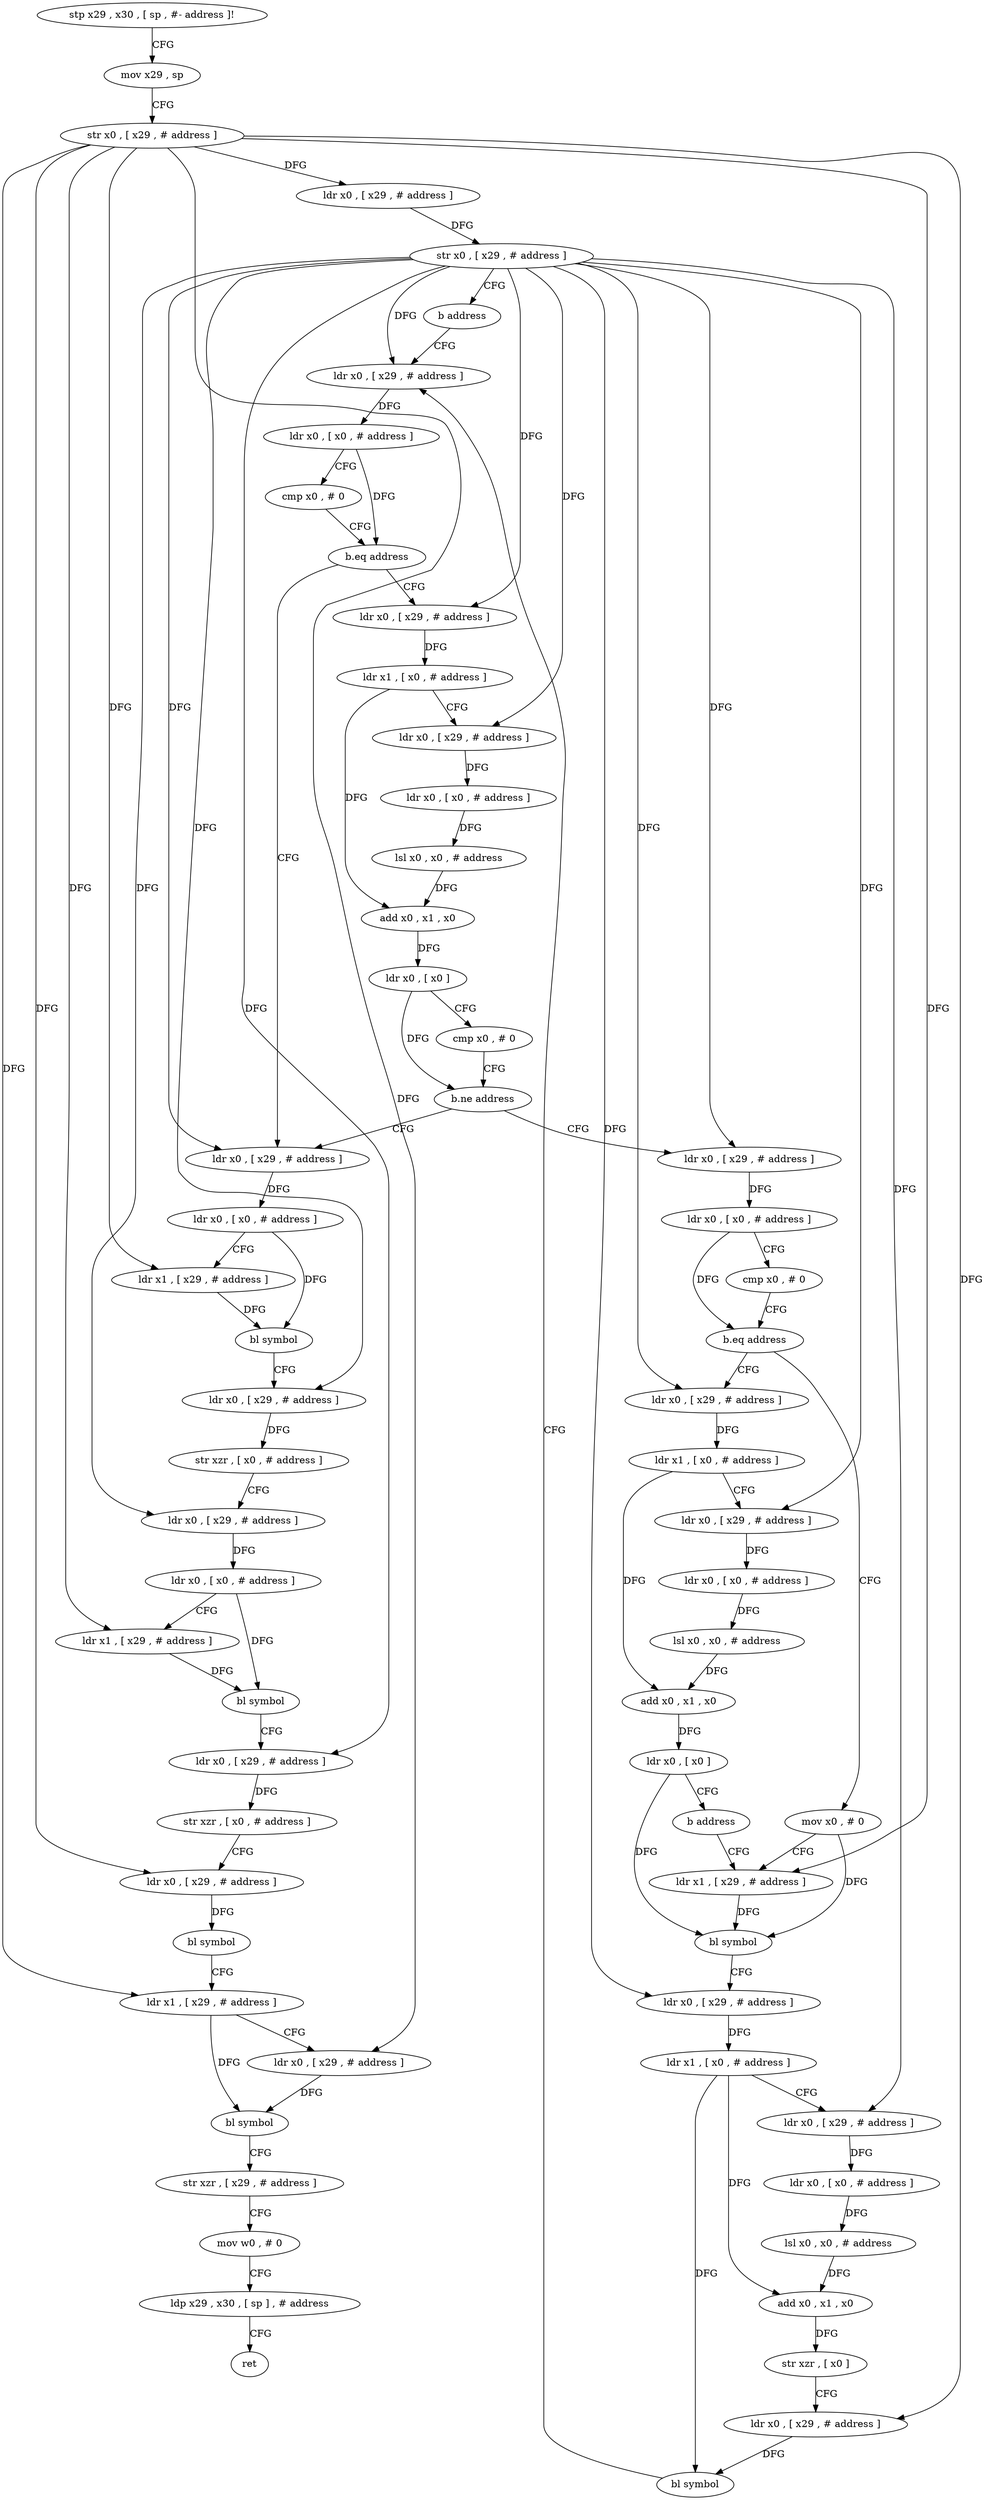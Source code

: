 digraph "func" {
"151964" [label = "stp x29 , x30 , [ sp , #- address ]!" ]
"151968" [label = "mov x29 , sp" ]
"151972" [label = "str x0 , [ x29 , # address ]" ]
"151976" [label = "ldr x0 , [ x29 , # address ]" ]
"151980" [label = "str x0 , [ x29 , # address ]" ]
"151984" [label = "b address" ]
"152084" [label = "ldr x0 , [ x29 , # address ]" ]
"152088" [label = "ldr x0 , [ x0 , # address ]" ]
"152092" [label = "cmp x0 , # 0" ]
"152096" [label = "b.eq address" ]
"152136" [label = "ldr x0 , [ x29 , # address ]" ]
"152100" [label = "ldr x0 , [ x29 , # address ]" ]
"152140" [label = "ldr x0 , [ x0 , # address ]" ]
"152144" [label = "ldr x1 , [ x29 , # address ]" ]
"152148" [label = "bl symbol" ]
"152152" [label = "ldr x0 , [ x29 , # address ]" ]
"152156" [label = "str xzr , [ x0 , # address ]" ]
"152160" [label = "ldr x0 , [ x29 , # address ]" ]
"152164" [label = "ldr x0 , [ x0 , # address ]" ]
"152168" [label = "ldr x1 , [ x29 , # address ]" ]
"152172" [label = "bl symbol" ]
"152176" [label = "ldr x0 , [ x29 , # address ]" ]
"152180" [label = "str xzr , [ x0 , # address ]" ]
"152184" [label = "ldr x0 , [ x29 , # address ]" ]
"152188" [label = "bl symbol" ]
"152192" [label = "ldr x1 , [ x29 , # address ]" ]
"152196" [label = "ldr x0 , [ x29 , # address ]" ]
"152200" [label = "bl symbol" ]
"152204" [label = "str xzr , [ x29 , # address ]" ]
"152208" [label = "mov w0 , # 0" ]
"152212" [label = "ldp x29 , x30 , [ sp ] , # address" ]
"152216" [label = "ret" ]
"152104" [label = "ldr x1 , [ x0 , # address ]" ]
"152108" [label = "ldr x0 , [ x29 , # address ]" ]
"152112" [label = "ldr x0 , [ x0 , # address ]" ]
"152116" [label = "lsl x0 , x0 , # address" ]
"152120" [label = "add x0 , x1 , x0" ]
"152124" [label = "ldr x0 , [ x0 ]" ]
"152128" [label = "cmp x0 , # 0" ]
"152132" [label = "b.ne address" ]
"151988" [label = "ldr x0 , [ x29 , # address ]" ]
"151992" [label = "ldr x0 , [ x0 , # address ]" ]
"151996" [label = "cmp x0 , # 0" ]
"152000" [label = "b.eq address" ]
"152036" [label = "mov x0 , # 0" ]
"152004" [label = "ldr x0 , [ x29 , # address ]" ]
"152040" [label = "ldr x1 , [ x29 , # address ]" ]
"152008" [label = "ldr x1 , [ x0 , # address ]" ]
"152012" [label = "ldr x0 , [ x29 , # address ]" ]
"152016" [label = "ldr x0 , [ x0 , # address ]" ]
"152020" [label = "lsl x0 , x0 , # address" ]
"152024" [label = "add x0 , x1 , x0" ]
"152028" [label = "ldr x0 , [ x0 ]" ]
"152032" [label = "b address" ]
"152044" [label = "bl symbol" ]
"152048" [label = "ldr x0 , [ x29 , # address ]" ]
"152052" [label = "ldr x1 , [ x0 , # address ]" ]
"152056" [label = "ldr x0 , [ x29 , # address ]" ]
"152060" [label = "ldr x0 , [ x0 , # address ]" ]
"152064" [label = "lsl x0 , x0 , # address" ]
"152068" [label = "add x0 , x1 , x0" ]
"152072" [label = "str xzr , [ x0 ]" ]
"152076" [label = "ldr x0 , [ x29 , # address ]" ]
"152080" [label = "bl symbol" ]
"151964" -> "151968" [ label = "CFG" ]
"151968" -> "151972" [ label = "CFG" ]
"151972" -> "151976" [ label = "DFG" ]
"151972" -> "152144" [ label = "DFG" ]
"151972" -> "152168" [ label = "DFG" ]
"151972" -> "152184" [ label = "DFG" ]
"151972" -> "152192" [ label = "DFG" ]
"151972" -> "152196" [ label = "DFG" ]
"151972" -> "152040" [ label = "DFG" ]
"151972" -> "152076" [ label = "DFG" ]
"151976" -> "151980" [ label = "DFG" ]
"151980" -> "151984" [ label = "CFG" ]
"151980" -> "152084" [ label = "DFG" ]
"151980" -> "152136" [ label = "DFG" ]
"151980" -> "152152" [ label = "DFG" ]
"151980" -> "152160" [ label = "DFG" ]
"151980" -> "152176" [ label = "DFG" ]
"151980" -> "152100" [ label = "DFG" ]
"151980" -> "152108" [ label = "DFG" ]
"151980" -> "151988" [ label = "DFG" ]
"151980" -> "152004" [ label = "DFG" ]
"151980" -> "152012" [ label = "DFG" ]
"151980" -> "152048" [ label = "DFG" ]
"151980" -> "152056" [ label = "DFG" ]
"151984" -> "152084" [ label = "CFG" ]
"152084" -> "152088" [ label = "DFG" ]
"152088" -> "152092" [ label = "CFG" ]
"152088" -> "152096" [ label = "DFG" ]
"152092" -> "152096" [ label = "CFG" ]
"152096" -> "152136" [ label = "CFG" ]
"152096" -> "152100" [ label = "CFG" ]
"152136" -> "152140" [ label = "DFG" ]
"152100" -> "152104" [ label = "DFG" ]
"152140" -> "152144" [ label = "CFG" ]
"152140" -> "152148" [ label = "DFG" ]
"152144" -> "152148" [ label = "DFG" ]
"152148" -> "152152" [ label = "CFG" ]
"152152" -> "152156" [ label = "DFG" ]
"152156" -> "152160" [ label = "CFG" ]
"152160" -> "152164" [ label = "DFG" ]
"152164" -> "152168" [ label = "CFG" ]
"152164" -> "152172" [ label = "DFG" ]
"152168" -> "152172" [ label = "DFG" ]
"152172" -> "152176" [ label = "CFG" ]
"152176" -> "152180" [ label = "DFG" ]
"152180" -> "152184" [ label = "CFG" ]
"152184" -> "152188" [ label = "DFG" ]
"152188" -> "152192" [ label = "CFG" ]
"152192" -> "152196" [ label = "CFG" ]
"152192" -> "152200" [ label = "DFG" ]
"152196" -> "152200" [ label = "DFG" ]
"152200" -> "152204" [ label = "CFG" ]
"152204" -> "152208" [ label = "CFG" ]
"152208" -> "152212" [ label = "CFG" ]
"152212" -> "152216" [ label = "CFG" ]
"152104" -> "152108" [ label = "CFG" ]
"152104" -> "152120" [ label = "DFG" ]
"152108" -> "152112" [ label = "DFG" ]
"152112" -> "152116" [ label = "DFG" ]
"152116" -> "152120" [ label = "DFG" ]
"152120" -> "152124" [ label = "DFG" ]
"152124" -> "152128" [ label = "CFG" ]
"152124" -> "152132" [ label = "DFG" ]
"152128" -> "152132" [ label = "CFG" ]
"152132" -> "151988" [ label = "CFG" ]
"152132" -> "152136" [ label = "CFG" ]
"151988" -> "151992" [ label = "DFG" ]
"151992" -> "151996" [ label = "CFG" ]
"151992" -> "152000" [ label = "DFG" ]
"151996" -> "152000" [ label = "CFG" ]
"152000" -> "152036" [ label = "CFG" ]
"152000" -> "152004" [ label = "CFG" ]
"152036" -> "152040" [ label = "CFG" ]
"152036" -> "152044" [ label = "DFG" ]
"152004" -> "152008" [ label = "DFG" ]
"152040" -> "152044" [ label = "DFG" ]
"152008" -> "152012" [ label = "CFG" ]
"152008" -> "152024" [ label = "DFG" ]
"152012" -> "152016" [ label = "DFG" ]
"152016" -> "152020" [ label = "DFG" ]
"152020" -> "152024" [ label = "DFG" ]
"152024" -> "152028" [ label = "DFG" ]
"152028" -> "152032" [ label = "CFG" ]
"152028" -> "152044" [ label = "DFG" ]
"152032" -> "152040" [ label = "CFG" ]
"152044" -> "152048" [ label = "CFG" ]
"152048" -> "152052" [ label = "DFG" ]
"152052" -> "152056" [ label = "CFG" ]
"152052" -> "152068" [ label = "DFG" ]
"152052" -> "152080" [ label = "DFG" ]
"152056" -> "152060" [ label = "DFG" ]
"152060" -> "152064" [ label = "DFG" ]
"152064" -> "152068" [ label = "DFG" ]
"152068" -> "152072" [ label = "DFG" ]
"152072" -> "152076" [ label = "CFG" ]
"152076" -> "152080" [ label = "DFG" ]
"152080" -> "152084" [ label = "CFG" ]
}
